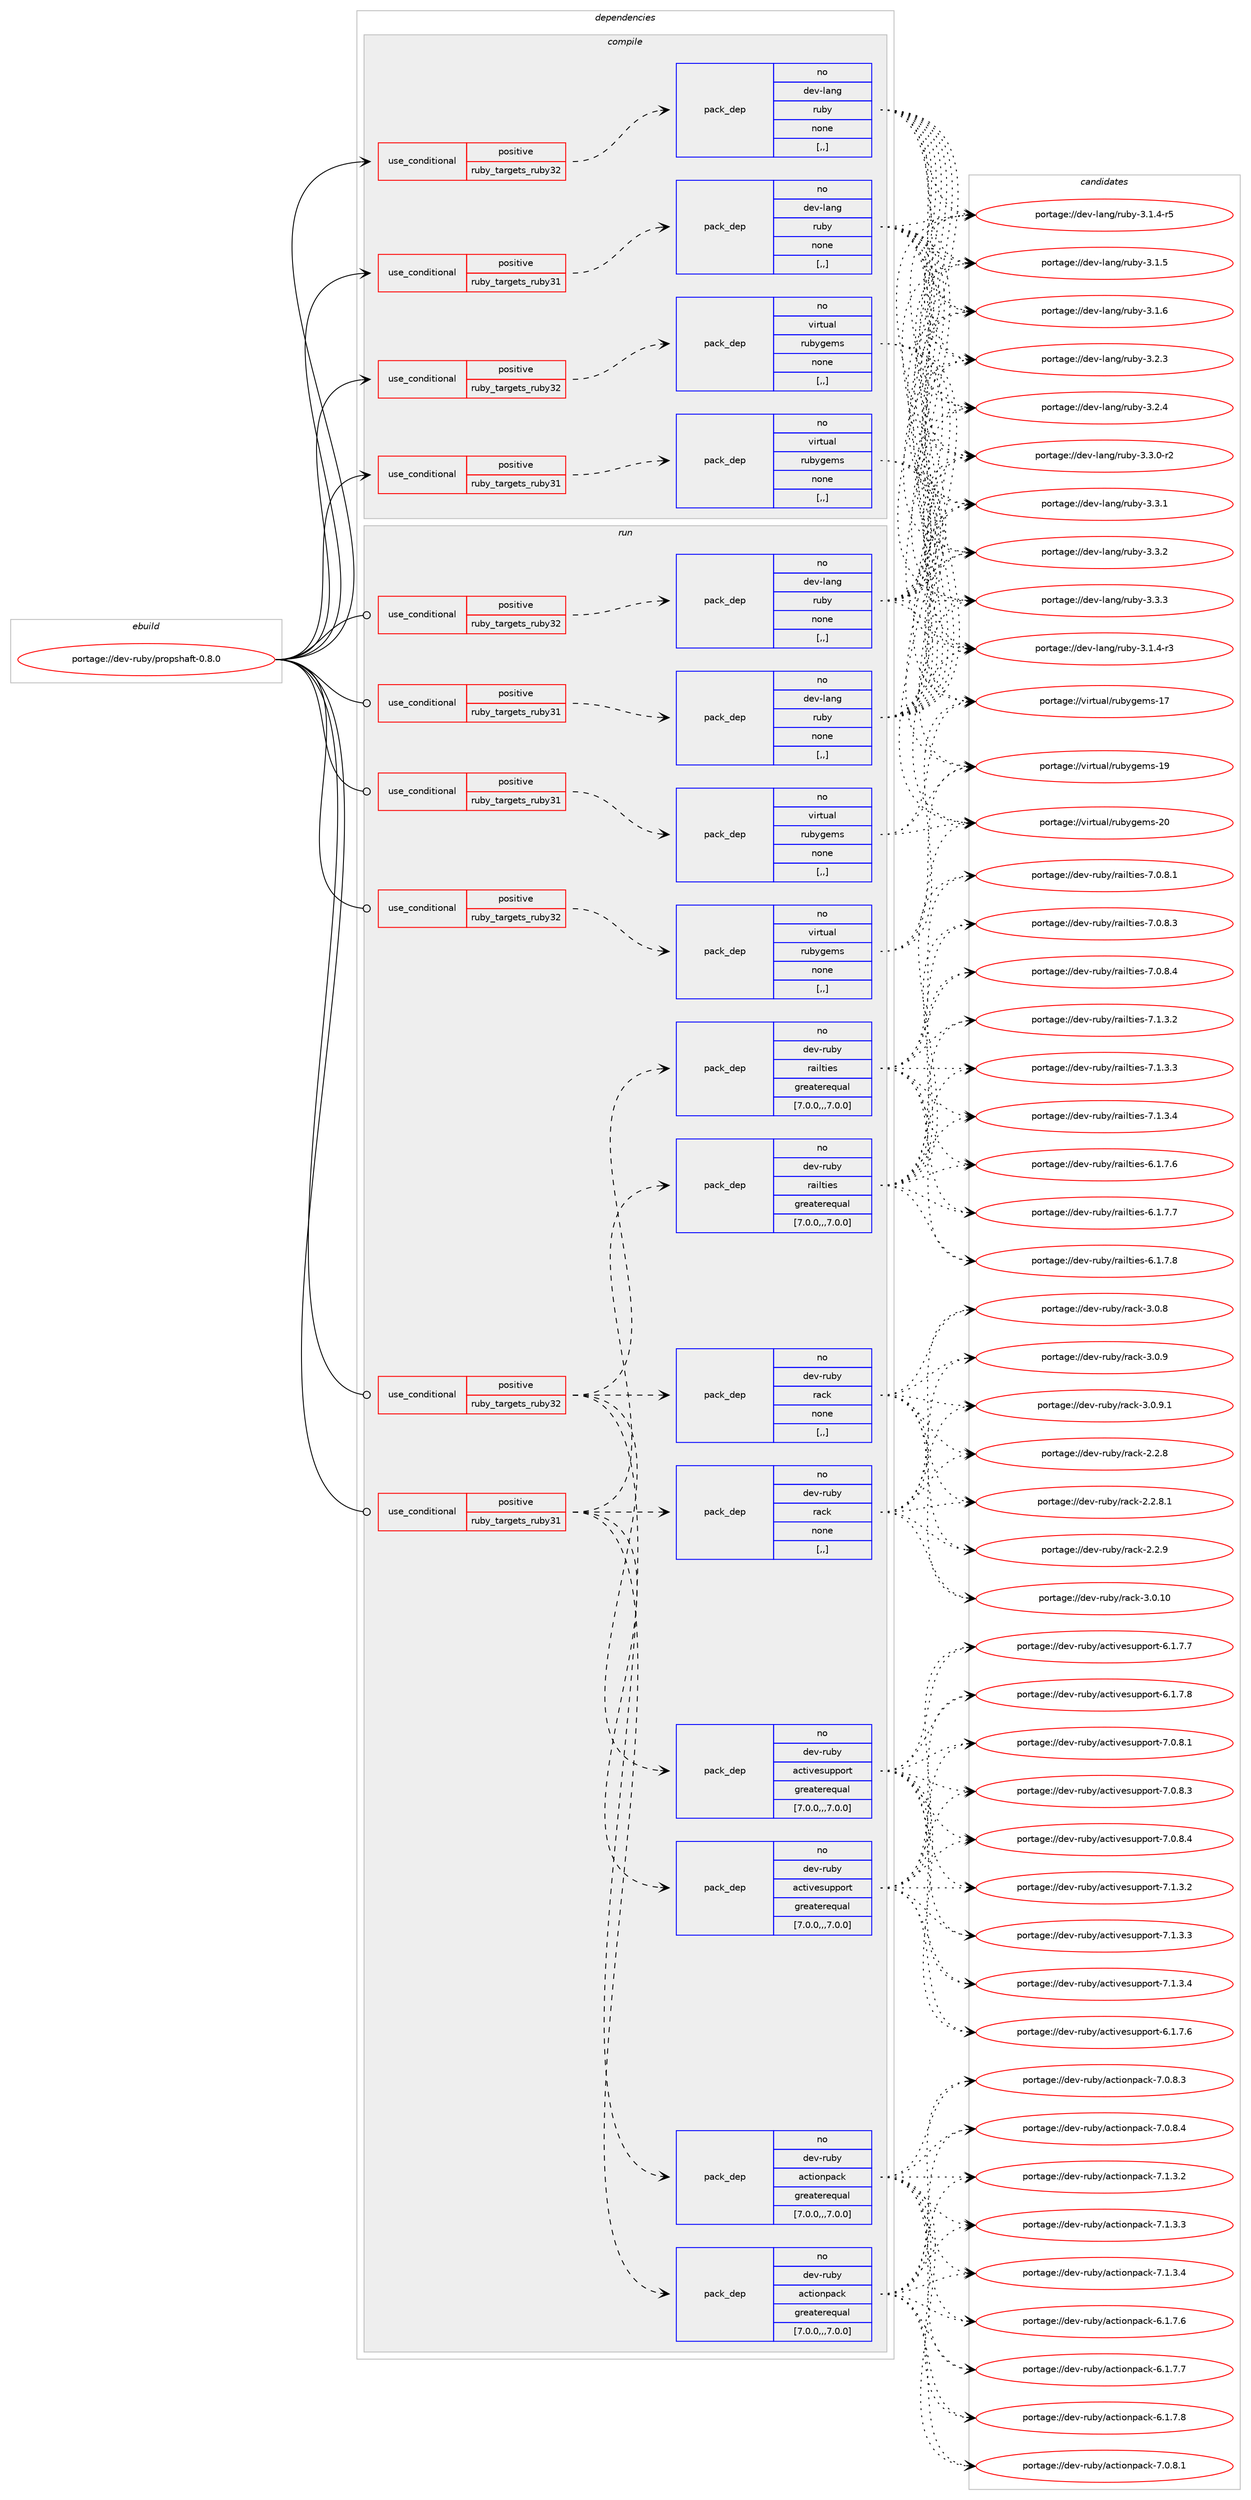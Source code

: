 digraph prolog {

# *************
# Graph options
# *************

newrank=true;
concentrate=true;
compound=true;
graph [rankdir=LR,fontname=Helvetica,fontsize=10,ranksep=1.5];#, ranksep=2.5, nodesep=0.2];
edge  [arrowhead=vee];
node  [fontname=Helvetica,fontsize=10];

# **********
# The ebuild
# **********

subgraph cluster_leftcol {
color=gray;
rank=same;
label=<<i>ebuild</i>>;
id [label="portage://dev-ruby/propshaft-0.8.0", color=red, width=4, href="../dev-ruby/propshaft-0.8.0.svg"];
}

# ****************
# The dependencies
# ****************

subgraph cluster_midcol {
color=gray;
label=<<i>dependencies</i>>;
subgraph cluster_compile {
fillcolor="#eeeeee";
style=filled;
label=<<i>compile</i>>;
subgraph cond51322 {
dependency190293 [label=<<TABLE BORDER="0" CELLBORDER="1" CELLSPACING="0" CELLPADDING="4"><TR><TD ROWSPAN="3" CELLPADDING="10">use_conditional</TD></TR><TR><TD>positive</TD></TR><TR><TD>ruby_targets_ruby31</TD></TR></TABLE>>, shape=none, color=red];
subgraph pack137654 {
dependency190294 [label=<<TABLE BORDER="0" CELLBORDER="1" CELLSPACING="0" CELLPADDING="4" WIDTH="220"><TR><TD ROWSPAN="6" CELLPADDING="30">pack_dep</TD></TR><TR><TD WIDTH="110">no</TD></TR><TR><TD>dev-lang</TD></TR><TR><TD>ruby</TD></TR><TR><TD>none</TD></TR><TR><TD>[,,]</TD></TR></TABLE>>, shape=none, color=blue];
}
dependency190293:e -> dependency190294:w [weight=20,style="dashed",arrowhead="vee"];
}
id:e -> dependency190293:w [weight=20,style="solid",arrowhead="vee"];
subgraph cond51323 {
dependency190295 [label=<<TABLE BORDER="0" CELLBORDER="1" CELLSPACING="0" CELLPADDING="4"><TR><TD ROWSPAN="3" CELLPADDING="10">use_conditional</TD></TR><TR><TD>positive</TD></TR><TR><TD>ruby_targets_ruby31</TD></TR></TABLE>>, shape=none, color=red];
subgraph pack137655 {
dependency190296 [label=<<TABLE BORDER="0" CELLBORDER="1" CELLSPACING="0" CELLPADDING="4" WIDTH="220"><TR><TD ROWSPAN="6" CELLPADDING="30">pack_dep</TD></TR><TR><TD WIDTH="110">no</TD></TR><TR><TD>virtual</TD></TR><TR><TD>rubygems</TD></TR><TR><TD>none</TD></TR><TR><TD>[,,]</TD></TR></TABLE>>, shape=none, color=blue];
}
dependency190295:e -> dependency190296:w [weight=20,style="dashed",arrowhead="vee"];
}
id:e -> dependency190295:w [weight=20,style="solid",arrowhead="vee"];
subgraph cond51324 {
dependency190297 [label=<<TABLE BORDER="0" CELLBORDER="1" CELLSPACING="0" CELLPADDING="4"><TR><TD ROWSPAN="3" CELLPADDING="10">use_conditional</TD></TR><TR><TD>positive</TD></TR><TR><TD>ruby_targets_ruby32</TD></TR></TABLE>>, shape=none, color=red];
subgraph pack137656 {
dependency190298 [label=<<TABLE BORDER="0" CELLBORDER="1" CELLSPACING="0" CELLPADDING="4" WIDTH="220"><TR><TD ROWSPAN="6" CELLPADDING="30">pack_dep</TD></TR><TR><TD WIDTH="110">no</TD></TR><TR><TD>dev-lang</TD></TR><TR><TD>ruby</TD></TR><TR><TD>none</TD></TR><TR><TD>[,,]</TD></TR></TABLE>>, shape=none, color=blue];
}
dependency190297:e -> dependency190298:w [weight=20,style="dashed",arrowhead="vee"];
}
id:e -> dependency190297:w [weight=20,style="solid",arrowhead="vee"];
subgraph cond51325 {
dependency190299 [label=<<TABLE BORDER="0" CELLBORDER="1" CELLSPACING="0" CELLPADDING="4"><TR><TD ROWSPAN="3" CELLPADDING="10">use_conditional</TD></TR><TR><TD>positive</TD></TR><TR><TD>ruby_targets_ruby32</TD></TR></TABLE>>, shape=none, color=red];
subgraph pack137657 {
dependency190300 [label=<<TABLE BORDER="0" CELLBORDER="1" CELLSPACING="0" CELLPADDING="4" WIDTH="220"><TR><TD ROWSPAN="6" CELLPADDING="30">pack_dep</TD></TR><TR><TD WIDTH="110">no</TD></TR><TR><TD>virtual</TD></TR><TR><TD>rubygems</TD></TR><TR><TD>none</TD></TR><TR><TD>[,,]</TD></TR></TABLE>>, shape=none, color=blue];
}
dependency190299:e -> dependency190300:w [weight=20,style="dashed",arrowhead="vee"];
}
id:e -> dependency190299:w [weight=20,style="solid",arrowhead="vee"];
}
subgraph cluster_compileandrun {
fillcolor="#eeeeee";
style=filled;
label=<<i>compile and run</i>>;
}
subgraph cluster_run {
fillcolor="#eeeeee";
style=filled;
label=<<i>run</i>>;
subgraph cond51326 {
dependency190301 [label=<<TABLE BORDER="0" CELLBORDER="1" CELLSPACING="0" CELLPADDING="4"><TR><TD ROWSPAN="3" CELLPADDING="10">use_conditional</TD></TR><TR><TD>positive</TD></TR><TR><TD>ruby_targets_ruby31</TD></TR></TABLE>>, shape=none, color=red];
subgraph pack137658 {
dependency190302 [label=<<TABLE BORDER="0" CELLBORDER="1" CELLSPACING="0" CELLPADDING="4" WIDTH="220"><TR><TD ROWSPAN="6" CELLPADDING="30">pack_dep</TD></TR><TR><TD WIDTH="110">no</TD></TR><TR><TD>dev-lang</TD></TR><TR><TD>ruby</TD></TR><TR><TD>none</TD></TR><TR><TD>[,,]</TD></TR></TABLE>>, shape=none, color=blue];
}
dependency190301:e -> dependency190302:w [weight=20,style="dashed",arrowhead="vee"];
}
id:e -> dependency190301:w [weight=20,style="solid",arrowhead="odot"];
subgraph cond51327 {
dependency190303 [label=<<TABLE BORDER="0" CELLBORDER="1" CELLSPACING="0" CELLPADDING="4"><TR><TD ROWSPAN="3" CELLPADDING="10">use_conditional</TD></TR><TR><TD>positive</TD></TR><TR><TD>ruby_targets_ruby31</TD></TR></TABLE>>, shape=none, color=red];
subgraph pack137659 {
dependency190304 [label=<<TABLE BORDER="0" CELLBORDER="1" CELLSPACING="0" CELLPADDING="4" WIDTH="220"><TR><TD ROWSPAN="6" CELLPADDING="30">pack_dep</TD></TR><TR><TD WIDTH="110">no</TD></TR><TR><TD>dev-ruby</TD></TR><TR><TD>actionpack</TD></TR><TR><TD>greaterequal</TD></TR><TR><TD>[7.0.0,,,7.0.0]</TD></TR></TABLE>>, shape=none, color=blue];
}
dependency190303:e -> dependency190304:w [weight=20,style="dashed",arrowhead="vee"];
subgraph pack137660 {
dependency190305 [label=<<TABLE BORDER="0" CELLBORDER="1" CELLSPACING="0" CELLPADDING="4" WIDTH="220"><TR><TD ROWSPAN="6" CELLPADDING="30">pack_dep</TD></TR><TR><TD WIDTH="110">no</TD></TR><TR><TD>dev-ruby</TD></TR><TR><TD>activesupport</TD></TR><TR><TD>greaterequal</TD></TR><TR><TD>[7.0.0,,,7.0.0]</TD></TR></TABLE>>, shape=none, color=blue];
}
dependency190303:e -> dependency190305:w [weight=20,style="dashed",arrowhead="vee"];
subgraph pack137661 {
dependency190306 [label=<<TABLE BORDER="0" CELLBORDER="1" CELLSPACING="0" CELLPADDING="4" WIDTH="220"><TR><TD ROWSPAN="6" CELLPADDING="30">pack_dep</TD></TR><TR><TD WIDTH="110">no</TD></TR><TR><TD>dev-ruby</TD></TR><TR><TD>rack</TD></TR><TR><TD>none</TD></TR><TR><TD>[,,]</TD></TR></TABLE>>, shape=none, color=blue];
}
dependency190303:e -> dependency190306:w [weight=20,style="dashed",arrowhead="vee"];
subgraph pack137662 {
dependency190307 [label=<<TABLE BORDER="0" CELLBORDER="1" CELLSPACING="0" CELLPADDING="4" WIDTH="220"><TR><TD ROWSPAN="6" CELLPADDING="30">pack_dep</TD></TR><TR><TD WIDTH="110">no</TD></TR><TR><TD>dev-ruby</TD></TR><TR><TD>railties</TD></TR><TR><TD>greaterequal</TD></TR><TR><TD>[7.0.0,,,7.0.0]</TD></TR></TABLE>>, shape=none, color=blue];
}
dependency190303:e -> dependency190307:w [weight=20,style="dashed",arrowhead="vee"];
}
id:e -> dependency190303:w [weight=20,style="solid",arrowhead="odot"];
subgraph cond51328 {
dependency190308 [label=<<TABLE BORDER="0" CELLBORDER="1" CELLSPACING="0" CELLPADDING="4"><TR><TD ROWSPAN="3" CELLPADDING="10">use_conditional</TD></TR><TR><TD>positive</TD></TR><TR><TD>ruby_targets_ruby31</TD></TR></TABLE>>, shape=none, color=red];
subgraph pack137663 {
dependency190309 [label=<<TABLE BORDER="0" CELLBORDER="1" CELLSPACING="0" CELLPADDING="4" WIDTH="220"><TR><TD ROWSPAN="6" CELLPADDING="30">pack_dep</TD></TR><TR><TD WIDTH="110">no</TD></TR><TR><TD>virtual</TD></TR><TR><TD>rubygems</TD></TR><TR><TD>none</TD></TR><TR><TD>[,,]</TD></TR></TABLE>>, shape=none, color=blue];
}
dependency190308:e -> dependency190309:w [weight=20,style="dashed",arrowhead="vee"];
}
id:e -> dependency190308:w [weight=20,style="solid",arrowhead="odot"];
subgraph cond51329 {
dependency190310 [label=<<TABLE BORDER="0" CELLBORDER="1" CELLSPACING="0" CELLPADDING="4"><TR><TD ROWSPAN="3" CELLPADDING="10">use_conditional</TD></TR><TR><TD>positive</TD></TR><TR><TD>ruby_targets_ruby32</TD></TR></TABLE>>, shape=none, color=red];
subgraph pack137664 {
dependency190311 [label=<<TABLE BORDER="0" CELLBORDER="1" CELLSPACING="0" CELLPADDING="4" WIDTH="220"><TR><TD ROWSPAN="6" CELLPADDING="30">pack_dep</TD></TR><TR><TD WIDTH="110">no</TD></TR><TR><TD>dev-lang</TD></TR><TR><TD>ruby</TD></TR><TR><TD>none</TD></TR><TR><TD>[,,]</TD></TR></TABLE>>, shape=none, color=blue];
}
dependency190310:e -> dependency190311:w [weight=20,style="dashed",arrowhead="vee"];
}
id:e -> dependency190310:w [weight=20,style="solid",arrowhead="odot"];
subgraph cond51330 {
dependency190312 [label=<<TABLE BORDER="0" CELLBORDER="1" CELLSPACING="0" CELLPADDING="4"><TR><TD ROWSPAN="3" CELLPADDING="10">use_conditional</TD></TR><TR><TD>positive</TD></TR><TR><TD>ruby_targets_ruby32</TD></TR></TABLE>>, shape=none, color=red];
subgraph pack137665 {
dependency190313 [label=<<TABLE BORDER="0" CELLBORDER="1" CELLSPACING="0" CELLPADDING="4" WIDTH="220"><TR><TD ROWSPAN="6" CELLPADDING="30">pack_dep</TD></TR><TR><TD WIDTH="110">no</TD></TR><TR><TD>dev-ruby</TD></TR><TR><TD>actionpack</TD></TR><TR><TD>greaterequal</TD></TR><TR><TD>[7.0.0,,,7.0.0]</TD></TR></TABLE>>, shape=none, color=blue];
}
dependency190312:e -> dependency190313:w [weight=20,style="dashed",arrowhead="vee"];
subgraph pack137666 {
dependency190314 [label=<<TABLE BORDER="0" CELLBORDER="1" CELLSPACING="0" CELLPADDING="4" WIDTH="220"><TR><TD ROWSPAN="6" CELLPADDING="30">pack_dep</TD></TR><TR><TD WIDTH="110">no</TD></TR><TR><TD>dev-ruby</TD></TR><TR><TD>activesupport</TD></TR><TR><TD>greaterequal</TD></TR><TR><TD>[7.0.0,,,7.0.0]</TD></TR></TABLE>>, shape=none, color=blue];
}
dependency190312:e -> dependency190314:w [weight=20,style="dashed",arrowhead="vee"];
subgraph pack137667 {
dependency190315 [label=<<TABLE BORDER="0" CELLBORDER="1" CELLSPACING="0" CELLPADDING="4" WIDTH="220"><TR><TD ROWSPAN="6" CELLPADDING="30">pack_dep</TD></TR><TR><TD WIDTH="110">no</TD></TR><TR><TD>dev-ruby</TD></TR><TR><TD>rack</TD></TR><TR><TD>none</TD></TR><TR><TD>[,,]</TD></TR></TABLE>>, shape=none, color=blue];
}
dependency190312:e -> dependency190315:w [weight=20,style="dashed",arrowhead="vee"];
subgraph pack137668 {
dependency190316 [label=<<TABLE BORDER="0" CELLBORDER="1" CELLSPACING="0" CELLPADDING="4" WIDTH="220"><TR><TD ROWSPAN="6" CELLPADDING="30">pack_dep</TD></TR><TR><TD WIDTH="110">no</TD></TR><TR><TD>dev-ruby</TD></TR><TR><TD>railties</TD></TR><TR><TD>greaterequal</TD></TR><TR><TD>[7.0.0,,,7.0.0]</TD></TR></TABLE>>, shape=none, color=blue];
}
dependency190312:e -> dependency190316:w [weight=20,style="dashed",arrowhead="vee"];
}
id:e -> dependency190312:w [weight=20,style="solid",arrowhead="odot"];
subgraph cond51331 {
dependency190317 [label=<<TABLE BORDER="0" CELLBORDER="1" CELLSPACING="0" CELLPADDING="4"><TR><TD ROWSPAN="3" CELLPADDING="10">use_conditional</TD></TR><TR><TD>positive</TD></TR><TR><TD>ruby_targets_ruby32</TD></TR></TABLE>>, shape=none, color=red];
subgraph pack137669 {
dependency190318 [label=<<TABLE BORDER="0" CELLBORDER="1" CELLSPACING="0" CELLPADDING="4" WIDTH="220"><TR><TD ROWSPAN="6" CELLPADDING="30">pack_dep</TD></TR><TR><TD WIDTH="110">no</TD></TR><TR><TD>virtual</TD></TR><TR><TD>rubygems</TD></TR><TR><TD>none</TD></TR><TR><TD>[,,]</TD></TR></TABLE>>, shape=none, color=blue];
}
dependency190317:e -> dependency190318:w [weight=20,style="dashed",arrowhead="vee"];
}
id:e -> dependency190317:w [weight=20,style="solid",arrowhead="odot"];
}
}

# **************
# The candidates
# **************

subgraph cluster_choices {
rank=same;
color=gray;
label=<<i>candidates</i>>;

subgraph choice137654 {
color=black;
nodesep=1;
choice100101118451089711010347114117981214551464946524511451 [label="portage://dev-lang/ruby-3.1.4-r3", color=red, width=4,href="../dev-lang/ruby-3.1.4-r3.svg"];
choice100101118451089711010347114117981214551464946524511453 [label="portage://dev-lang/ruby-3.1.4-r5", color=red, width=4,href="../dev-lang/ruby-3.1.4-r5.svg"];
choice10010111845108971101034711411798121455146494653 [label="portage://dev-lang/ruby-3.1.5", color=red, width=4,href="../dev-lang/ruby-3.1.5.svg"];
choice10010111845108971101034711411798121455146494654 [label="portage://dev-lang/ruby-3.1.6", color=red, width=4,href="../dev-lang/ruby-3.1.6.svg"];
choice10010111845108971101034711411798121455146504651 [label="portage://dev-lang/ruby-3.2.3", color=red, width=4,href="../dev-lang/ruby-3.2.3.svg"];
choice10010111845108971101034711411798121455146504652 [label="portage://dev-lang/ruby-3.2.4", color=red, width=4,href="../dev-lang/ruby-3.2.4.svg"];
choice100101118451089711010347114117981214551465146484511450 [label="portage://dev-lang/ruby-3.3.0-r2", color=red, width=4,href="../dev-lang/ruby-3.3.0-r2.svg"];
choice10010111845108971101034711411798121455146514649 [label="portage://dev-lang/ruby-3.3.1", color=red, width=4,href="../dev-lang/ruby-3.3.1.svg"];
choice10010111845108971101034711411798121455146514650 [label="portage://dev-lang/ruby-3.3.2", color=red, width=4,href="../dev-lang/ruby-3.3.2.svg"];
choice10010111845108971101034711411798121455146514651 [label="portage://dev-lang/ruby-3.3.3", color=red, width=4,href="../dev-lang/ruby-3.3.3.svg"];
dependency190294:e -> choice100101118451089711010347114117981214551464946524511451:w [style=dotted,weight="100"];
dependency190294:e -> choice100101118451089711010347114117981214551464946524511453:w [style=dotted,weight="100"];
dependency190294:e -> choice10010111845108971101034711411798121455146494653:w [style=dotted,weight="100"];
dependency190294:e -> choice10010111845108971101034711411798121455146494654:w [style=dotted,weight="100"];
dependency190294:e -> choice10010111845108971101034711411798121455146504651:w [style=dotted,weight="100"];
dependency190294:e -> choice10010111845108971101034711411798121455146504652:w [style=dotted,weight="100"];
dependency190294:e -> choice100101118451089711010347114117981214551465146484511450:w [style=dotted,weight="100"];
dependency190294:e -> choice10010111845108971101034711411798121455146514649:w [style=dotted,weight="100"];
dependency190294:e -> choice10010111845108971101034711411798121455146514650:w [style=dotted,weight="100"];
dependency190294:e -> choice10010111845108971101034711411798121455146514651:w [style=dotted,weight="100"];
}
subgraph choice137655 {
color=black;
nodesep=1;
choice118105114116117971084711411798121103101109115454955 [label="portage://virtual/rubygems-17", color=red, width=4,href="../virtual/rubygems-17.svg"];
choice118105114116117971084711411798121103101109115454957 [label="portage://virtual/rubygems-19", color=red, width=4,href="../virtual/rubygems-19.svg"];
choice118105114116117971084711411798121103101109115455048 [label="portage://virtual/rubygems-20", color=red, width=4,href="../virtual/rubygems-20.svg"];
dependency190296:e -> choice118105114116117971084711411798121103101109115454955:w [style=dotted,weight="100"];
dependency190296:e -> choice118105114116117971084711411798121103101109115454957:w [style=dotted,weight="100"];
dependency190296:e -> choice118105114116117971084711411798121103101109115455048:w [style=dotted,weight="100"];
}
subgraph choice137656 {
color=black;
nodesep=1;
choice100101118451089711010347114117981214551464946524511451 [label="portage://dev-lang/ruby-3.1.4-r3", color=red, width=4,href="../dev-lang/ruby-3.1.4-r3.svg"];
choice100101118451089711010347114117981214551464946524511453 [label="portage://dev-lang/ruby-3.1.4-r5", color=red, width=4,href="../dev-lang/ruby-3.1.4-r5.svg"];
choice10010111845108971101034711411798121455146494653 [label="portage://dev-lang/ruby-3.1.5", color=red, width=4,href="../dev-lang/ruby-3.1.5.svg"];
choice10010111845108971101034711411798121455146494654 [label="portage://dev-lang/ruby-3.1.6", color=red, width=4,href="../dev-lang/ruby-3.1.6.svg"];
choice10010111845108971101034711411798121455146504651 [label="portage://dev-lang/ruby-3.2.3", color=red, width=4,href="../dev-lang/ruby-3.2.3.svg"];
choice10010111845108971101034711411798121455146504652 [label="portage://dev-lang/ruby-3.2.4", color=red, width=4,href="../dev-lang/ruby-3.2.4.svg"];
choice100101118451089711010347114117981214551465146484511450 [label="portage://dev-lang/ruby-3.3.0-r2", color=red, width=4,href="../dev-lang/ruby-3.3.0-r2.svg"];
choice10010111845108971101034711411798121455146514649 [label="portage://dev-lang/ruby-3.3.1", color=red, width=4,href="../dev-lang/ruby-3.3.1.svg"];
choice10010111845108971101034711411798121455146514650 [label="portage://dev-lang/ruby-3.3.2", color=red, width=4,href="../dev-lang/ruby-3.3.2.svg"];
choice10010111845108971101034711411798121455146514651 [label="portage://dev-lang/ruby-3.3.3", color=red, width=4,href="../dev-lang/ruby-3.3.3.svg"];
dependency190298:e -> choice100101118451089711010347114117981214551464946524511451:w [style=dotted,weight="100"];
dependency190298:e -> choice100101118451089711010347114117981214551464946524511453:w [style=dotted,weight="100"];
dependency190298:e -> choice10010111845108971101034711411798121455146494653:w [style=dotted,weight="100"];
dependency190298:e -> choice10010111845108971101034711411798121455146494654:w [style=dotted,weight="100"];
dependency190298:e -> choice10010111845108971101034711411798121455146504651:w [style=dotted,weight="100"];
dependency190298:e -> choice10010111845108971101034711411798121455146504652:w [style=dotted,weight="100"];
dependency190298:e -> choice100101118451089711010347114117981214551465146484511450:w [style=dotted,weight="100"];
dependency190298:e -> choice10010111845108971101034711411798121455146514649:w [style=dotted,weight="100"];
dependency190298:e -> choice10010111845108971101034711411798121455146514650:w [style=dotted,weight="100"];
dependency190298:e -> choice10010111845108971101034711411798121455146514651:w [style=dotted,weight="100"];
}
subgraph choice137657 {
color=black;
nodesep=1;
choice118105114116117971084711411798121103101109115454955 [label="portage://virtual/rubygems-17", color=red, width=4,href="../virtual/rubygems-17.svg"];
choice118105114116117971084711411798121103101109115454957 [label="portage://virtual/rubygems-19", color=red, width=4,href="../virtual/rubygems-19.svg"];
choice118105114116117971084711411798121103101109115455048 [label="portage://virtual/rubygems-20", color=red, width=4,href="../virtual/rubygems-20.svg"];
dependency190300:e -> choice118105114116117971084711411798121103101109115454955:w [style=dotted,weight="100"];
dependency190300:e -> choice118105114116117971084711411798121103101109115454957:w [style=dotted,weight="100"];
dependency190300:e -> choice118105114116117971084711411798121103101109115455048:w [style=dotted,weight="100"];
}
subgraph choice137658 {
color=black;
nodesep=1;
choice100101118451089711010347114117981214551464946524511451 [label="portage://dev-lang/ruby-3.1.4-r3", color=red, width=4,href="../dev-lang/ruby-3.1.4-r3.svg"];
choice100101118451089711010347114117981214551464946524511453 [label="portage://dev-lang/ruby-3.1.4-r5", color=red, width=4,href="../dev-lang/ruby-3.1.4-r5.svg"];
choice10010111845108971101034711411798121455146494653 [label="portage://dev-lang/ruby-3.1.5", color=red, width=4,href="../dev-lang/ruby-3.1.5.svg"];
choice10010111845108971101034711411798121455146494654 [label="portage://dev-lang/ruby-3.1.6", color=red, width=4,href="../dev-lang/ruby-3.1.6.svg"];
choice10010111845108971101034711411798121455146504651 [label="portage://dev-lang/ruby-3.2.3", color=red, width=4,href="../dev-lang/ruby-3.2.3.svg"];
choice10010111845108971101034711411798121455146504652 [label="portage://dev-lang/ruby-3.2.4", color=red, width=4,href="../dev-lang/ruby-3.2.4.svg"];
choice100101118451089711010347114117981214551465146484511450 [label="portage://dev-lang/ruby-3.3.0-r2", color=red, width=4,href="../dev-lang/ruby-3.3.0-r2.svg"];
choice10010111845108971101034711411798121455146514649 [label="portage://dev-lang/ruby-3.3.1", color=red, width=4,href="../dev-lang/ruby-3.3.1.svg"];
choice10010111845108971101034711411798121455146514650 [label="portage://dev-lang/ruby-3.3.2", color=red, width=4,href="../dev-lang/ruby-3.3.2.svg"];
choice10010111845108971101034711411798121455146514651 [label="portage://dev-lang/ruby-3.3.3", color=red, width=4,href="../dev-lang/ruby-3.3.3.svg"];
dependency190302:e -> choice100101118451089711010347114117981214551464946524511451:w [style=dotted,weight="100"];
dependency190302:e -> choice100101118451089711010347114117981214551464946524511453:w [style=dotted,weight="100"];
dependency190302:e -> choice10010111845108971101034711411798121455146494653:w [style=dotted,weight="100"];
dependency190302:e -> choice10010111845108971101034711411798121455146494654:w [style=dotted,weight="100"];
dependency190302:e -> choice10010111845108971101034711411798121455146504651:w [style=dotted,weight="100"];
dependency190302:e -> choice10010111845108971101034711411798121455146504652:w [style=dotted,weight="100"];
dependency190302:e -> choice100101118451089711010347114117981214551465146484511450:w [style=dotted,weight="100"];
dependency190302:e -> choice10010111845108971101034711411798121455146514649:w [style=dotted,weight="100"];
dependency190302:e -> choice10010111845108971101034711411798121455146514650:w [style=dotted,weight="100"];
dependency190302:e -> choice10010111845108971101034711411798121455146514651:w [style=dotted,weight="100"];
}
subgraph choice137659 {
color=black;
nodesep=1;
choice100101118451141179812147979911610511111011297991074554464946554654 [label="portage://dev-ruby/actionpack-6.1.7.6", color=red, width=4,href="../dev-ruby/actionpack-6.1.7.6.svg"];
choice100101118451141179812147979911610511111011297991074554464946554655 [label="portage://dev-ruby/actionpack-6.1.7.7", color=red, width=4,href="../dev-ruby/actionpack-6.1.7.7.svg"];
choice100101118451141179812147979911610511111011297991074554464946554656 [label="portage://dev-ruby/actionpack-6.1.7.8", color=red, width=4,href="../dev-ruby/actionpack-6.1.7.8.svg"];
choice100101118451141179812147979911610511111011297991074555464846564649 [label="portage://dev-ruby/actionpack-7.0.8.1", color=red, width=4,href="../dev-ruby/actionpack-7.0.8.1.svg"];
choice100101118451141179812147979911610511111011297991074555464846564651 [label="portage://dev-ruby/actionpack-7.0.8.3", color=red, width=4,href="../dev-ruby/actionpack-7.0.8.3.svg"];
choice100101118451141179812147979911610511111011297991074555464846564652 [label="portage://dev-ruby/actionpack-7.0.8.4", color=red, width=4,href="../dev-ruby/actionpack-7.0.8.4.svg"];
choice100101118451141179812147979911610511111011297991074555464946514650 [label="portage://dev-ruby/actionpack-7.1.3.2", color=red, width=4,href="../dev-ruby/actionpack-7.1.3.2.svg"];
choice100101118451141179812147979911610511111011297991074555464946514651 [label="portage://dev-ruby/actionpack-7.1.3.3", color=red, width=4,href="../dev-ruby/actionpack-7.1.3.3.svg"];
choice100101118451141179812147979911610511111011297991074555464946514652 [label="portage://dev-ruby/actionpack-7.1.3.4", color=red, width=4,href="../dev-ruby/actionpack-7.1.3.4.svg"];
dependency190304:e -> choice100101118451141179812147979911610511111011297991074554464946554654:w [style=dotted,weight="100"];
dependency190304:e -> choice100101118451141179812147979911610511111011297991074554464946554655:w [style=dotted,weight="100"];
dependency190304:e -> choice100101118451141179812147979911610511111011297991074554464946554656:w [style=dotted,weight="100"];
dependency190304:e -> choice100101118451141179812147979911610511111011297991074555464846564649:w [style=dotted,weight="100"];
dependency190304:e -> choice100101118451141179812147979911610511111011297991074555464846564651:w [style=dotted,weight="100"];
dependency190304:e -> choice100101118451141179812147979911610511111011297991074555464846564652:w [style=dotted,weight="100"];
dependency190304:e -> choice100101118451141179812147979911610511111011297991074555464946514650:w [style=dotted,weight="100"];
dependency190304:e -> choice100101118451141179812147979911610511111011297991074555464946514651:w [style=dotted,weight="100"];
dependency190304:e -> choice100101118451141179812147979911610511111011297991074555464946514652:w [style=dotted,weight="100"];
}
subgraph choice137660 {
color=black;
nodesep=1;
choice10010111845114117981214797991161051181011151171121121111141164554464946554654 [label="portage://dev-ruby/activesupport-6.1.7.6", color=red, width=4,href="../dev-ruby/activesupport-6.1.7.6.svg"];
choice10010111845114117981214797991161051181011151171121121111141164554464946554655 [label="portage://dev-ruby/activesupport-6.1.7.7", color=red, width=4,href="../dev-ruby/activesupport-6.1.7.7.svg"];
choice10010111845114117981214797991161051181011151171121121111141164554464946554656 [label="portage://dev-ruby/activesupport-6.1.7.8", color=red, width=4,href="../dev-ruby/activesupport-6.1.7.8.svg"];
choice10010111845114117981214797991161051181011151171121121111141164555464846564649 [label="portage://dev-ruby/activesupport-7.0.8.1", color=red, width=4,href="../dev-ruby/activesupport-7.0.8.1.svg"];
choice10010111845114117981214797991161051181011151171121121111141164555464846564651 [label="portage://dev-ruby/activesupport-7.0.8.3", color=red, width=4,href="../dev-ruby/activesupport-7.0.8.3.svg"];
choice10010111845114117981214797991161051181011151171121121111141164555464846564652 [label="portage://dev-ruby/activesupport-7.0.8.4", color=red, width=4,href="../dev-ruby/activesupport-7.0.8.4.svg"];
choice10010111845114117981214797991161051181011151171121121111141164555464946514650 [label="portage://dev-ruby/activesupport-7.1.3.2", color=red, width=4,href="../dev-ruby/activesupport-7.1.3.2.svg"];
choice10010111845114117981214797991161051181011151171121121111141164555464946514651 [label="portage://dev-ruby/activesupport-7.1.3.3", color=red, width=4,href="../dev-ruby/activesupport-7.1.3.3.svg"];
choice10010111845114117981214797991161051181011151171121121111141164555464946514652 [label="portage://dev-ruby/activesupport-7.1.3.4", color=red, width=4,href="../dev-ruby/activesupport-7.1.3.4.svg"];
dependency190305:e -> choice10010111845114117981214797991161051181011151171121121111141164554464946554654:w [style=dotted,weight="100"];
dependency190305:e -> choice10010111845114117981214797991161051181011151171121121111141164554464946554655:w [style=dotted,weight="100"];
dependency190305:e -> choice10010111845114117981214797991161051181011151171121121111141164554464946554656:w [style=dotted,weight="100"];
dependency190305:e -> choice10010111845114117981214797991161051181011151171121121111141164555464846564649:w [style=dotted,weight="100"];
dependency190305:e -> choice10010111845114117981214797991161051181011151171121121111141164555464846564651:w [style=dotted,weight="100"];
dependency190305:e -> choice10010111845114117981214797991161051181011151171121121111141164555464846564652:w [style=dotted,weight="100"];
dependency190305:e -> choice10010111845114117981214797991161051181011151171121121111141164555464946514650:w [style=dotted,weight="100"];
dependency190305:e -> choice10010111845114117981214797991161051181011151171121121111141164555464946514651:w [style=dotted,weight="100"];
dependency190305:e -> choice10010111845114117981214797991161051181011151171121121111141164555464946514652:w [style=dotted,weight="100"];
}
subgraph choice137661 {
color=black;
nodesep=1;
choice1001011184511411798121471149799107455046504656 [label="portage://dev-ruby/rack-2.2.8", color=red, width=4,href="../dev-ruby/rack-2.2.8.svg"];
choice10010111845114117981214711497991074550465046564649 [label="portage://dev-ruby/rack-2.2.8.1", color=red, width=4,href="../dev-ruby/rack-2.2.8.1.svg"];
choice1001011184511411798121471149799107455046504657 [label="portage://dev-ruby/rack-2.2.9", color=red, width=4,href="../dev-ruby/rack-2.2.9.svg"];
choice100101118451141179812147114979910745514648464948 [label="portage://dev-ruby/rack-3.0.10", color=red, width=4,href="../dev-ruby/rack-3.0.10.svg"];
choice1001011184511411798121471149799107455146484656 [label="portage://dev-ruby/rack-3.0.8", color=red, width=4,href="../dev-ruby/rack-3.0.8.svg"];
choice1001011184511411798121471149799107455146484657 [label="portage://dev-ruby/rack-3.0.9", color=red, width=4,href="../dev-ruby/rack-3.0.9.svg"];
choice10010111845114117981214711497991074551464846574649 [label="portage://dev-ruby/rack-3.0.9.1", color=red, width=4,href="../dev-ruby/rack-3.0.9.1.svg"];
dependency190306:e -> choice1001011184511411798121471149799107455046504656:w [style=dotted,weight="100"];
dependency190306:e -> choice10010111845114117981214711497991074550465046564649:w [style=dotted,weight="100"];
dependency190306:e -> choice1001011184511411798121471149799107455046504657:w [style=dotted,weight="100"];
dependency190306:e -> choice100101118451141179812147114979910745514648464948:w [style=dotted,weight="100"];
dependency190306:e -> choice1001011184511411798121471149799107455146484656:w [style=dotted,weight="100"];
dependency190306:e -> choice1001011184511411798121471149799107455146484657:w [style=dotted,weight="100"];
dependency190306:e -> choice10010111845114117981214711497991074551464846574649:w [style=dotted,weight="100"];
}
subgraph choice137662 {
color=black;
nodesep=1;
choice100101118451141179812147114971051081161051011154554464946554654 [label="portage://dev-ruby/railties-6.1.7.6", color=red, width=4,href="../dev-ruby/railties-6.1.7.6.svg"];
choice100101118451141179812147114971051081161051011154554464946554655 [label="portage://dev-ruby/railties-6.1.7.7", color=red, width=4,href="../dev-ruby/railties-6.1.7.7.svg"];
choice100101118451141179812147114971051081161051011154554464946554656 [label="portage://dev-ruby/railties-6.1.7.8", color=red, width=4,href="../dev-ruby/railties-6.1.7.8.svg"];
choice100101118451141179812147114971051081161051011154555464846564649 [label="portage://dev-ruby/railties-7.0.8.1", color=red, width=4,href="../dev-ruby/railties-7.0.8.1.svg"];
choice100101118451141179812147114971051081161051011154555464846564651 [label="portage://dev-ruby/railties-7.0.8.3", color=red, width=4,href="../dev-ruby/railties-7.0.8.3.svg"];
choice100101118451141179812147114971051081161051011154555464846564652 [label="portage://dev-ruby/railties-7.0.8.4", color=red, width=4,href="../dev-ruby/railties-7.0.8.4.svg"];
choice100101118451141179812147114971051081161051011154555464946514650 [label="portage://dev-ruby/railties-7.1.3.2", color=red, width=4,href="../dev-ruby/railties-7.1.3.2.svg"];
choice100101118451141179812147114971051081161051011154555464946514651 [label="portage://dev-ruby/railties-7.1.3.3", color=red, width=4,href="../dev-ruby/railties-7.1.3.3.svg"];
choice100101118451141179812147114971051081161051011154555464946514652 [label="portage://dev-ruby/railties-7.1.3.4", color=red, width=4,href="../dev-ruby/railties-7.1.3.4.svg"];
dependency190307:e -> choice100101118451141179812147114971051081161051011154554464946554654:w [style=dotted,weight="100"];
dependency190307:e -> choice100101118451141179812147114971051081161051011154554464946554655:w [style=dotted,weight="100"];
dependency190307:e -> choice100101118451141179812147114971051081161051011154554464946554656:w [style=dotted,weight="100"];
dependency190307:e -> choice100101118451141179812147114971051081161051011154555464846564649:w [style=dotted,weight="100"];
dependency190307:e -> choice100101118451141179812147114971051081161051011154555464846564651:w [style=dotted,weight="100"];
dependency190307:e -> choice100101118451141179812147114971051081161051011154555464846564652:w [style=dotted,weight="100"];
dependency190307:e -> choice100101118451141179812147114971051081161051011154555464946514650:w [style=dotted,weight="100"];
dependency190307:e -> choice100101118451141179812147114971051081161051011154555464946514651:w [style=dotted,weight="100"];
dependency190307:e -> choice100101118451141179812147114971051081161051011154555464946514652:w [style=dotted,weight="100"];
}
subgraph choice137663 {
color=black;
nodesep=1;
choice118105114116117971084711411798121103101109115454955 [label="portage://virtual/rubygems-17", color=red, width=4,href="../virtual/rubygems-17.svg"];
choice118105114116117971084711411798121103101109115454957 [label="portage://virtual/rubygems-19", color=red, width=4,href="../virtual/rubygems-19.svg"];
choice118105114116117971084711411798121103101109115455048 [label="portage://virtual/rubygems-20", color=red, width=4,href="../virtual/rubygems-20.svg"];
dependency190309:e -> choice118105114116117971084711411798121103101109115454955:w [style=dotted,weight="100"];
dependency190309:e -> choice118105114116117971084711411798121103101109115454957:w [style=dotted,weight="100"];
dependency190309:e -> choice118105114116117971084711411798121103101109115455048:w [style=dotted,weight="100"];
}
subgraph choice137664 {
color=black;
nodesep=1;
choice100101118451089711010347114117981214551464946524511451 [label="portage://dev-lang/ruby-3.1.4-r3", color=red, width=4,href="../dev-lang/ruby-3.1.4-r3.svg"];
choice100101118451089711010347114117981214551464946524511453 [label="portage://dev-lang/ruby-3.1.4-r5", color=red, width=4,href="../dev-lang/ruby-3.1.4-r5.svg"];
choice10010111845108971101034711411798121455146494653 [label="portage://dev-lang/ruby-3.1.5", color=red, width=4,href="../dev-lang/ruby-3.1.5.svg"];
choice10010111845108971101034711411798121455146494654 [label="portage://dev-lang/ruby-3.1.6", color=red, width=4,href="../dev-lang/ruby-3.1.6.svg"];
choice10010111845108971101034711411798121455146504651 [label="portage://dev-lang/ruby-3.2.3", color=red, width=4,href="../dev-lang/ruby-3.2.3.svg"];
choice10010111845108971101034711411798121455146504652 [label="portage://dev-lang/ruby-3.2.4", color=red, width=4,href="../dev-lang/ruby-3.2.4.svg"];
choice100101118451089711010347114117981214551465146484511450 [label="portage://dev-lang/ruby-3.3.0-r2", color=red, width=4,href="../dev-lang/ruby-3.3.0-r2.svg"];
choice10010111845108971101034711411798121455146514649 [label="portage://dev-lang/ruby-3.3.1", color=red, width=4,href="../dev-lang/ruby-3.3.1.svg"];
choice10010111845108971101034711411798121455146514650 [label="portage://dev-lang/ruby-3.3.2", color=red, width=4,href="../dev-lang/ruby-3.3.2.svg"];
choice10010111845108971101034711411798121455146514651 [label="portage://dev-lang/ruby-3.3.3", color=red, width=4,href="../dev-lang/ruby-3.3.3.svg"];
dependency190311:e -> choice100101118451089711010347114117981214551464946524511451:w [style=dotted,weight="100"];
dependency190311:e -> choice100101118451089711010347114117981214551464946524511453:w [style=dotted,weight="100"];
dependency190311:e -> choice10010111845108971101034711411798121455146494653:w [style=dotted,weight="100"];
dependency190311:e -> choice10010111845108971101034711411798121455146494654:w [style=dotted,weight="100"];
dependency190311:e -> choice10010111845108971101034711411798121455146504651:w [style=dotted,weight="100"];
dependency190311:e -> choice10010111845108971101034711411798121455146504652:w [style=dotted,weight="100"];
dependency190311:e -> choice100101118451089711010347114117981214551465146484511450:w [style=dotted,weight="100"];
dependency190311:e -> choice10010111845108971101034711411798121455146514649:w [style=dotted,weight="100"];
dependency190311:e -> choice10010111845108971101034711411798121455146514650:w [style=dotted,weight="100"];
dependency190311:e -> choice10010111845108971101034711411798121455146514651:w [style=dotted,weight="100"];
}
subgraph choice137665 {
color=black;
nodesep=1;
choice100101118451141179812147979911610511111011297991074554464946554654 [label="portage://dev-ruby/actionpack-6.1.7.6", color=red, width=4,href="../dev-ruby/actionpack-6.1.7.6.svg"];
choice100101118451141179812147979911610511111011297991074554464946554655 [label="portage://dev-ruby/actionpack-6.1.7.7", color=red, width=4,href="../dev-ruby/actionpack-6.1.7.7.svg"];
choice100101118451141179812147979911610511111011297991074554464946554656 [label="portage://dev-ruby/actionpack-6.1.7.8", color=red, width=4,href="../dev-ruby/actionpack-6.1.7.8.svg"];
choice100101118451141179812147979911610511111011297991074555464846564649 [label="portage://dev-ruby/actionpack-7.0.8.1", color=red, width=4,href="../dev-ruby/actionpack-7.0.8.1.svg"];
choice100101118451141179812147979911610511111011297991074555464846564651 [label="portage://dev-ruby/actionpack-7.0.8.3", color=red, width=4,href="../dev-ruby/actionpack-7.0.8.3.svg"];
choice100101118451141179812147979911610511111011297991074555464846564652 [label="portage://dev-ruby/actionpack-7.0.8.4", color=red, width=4,href="../dev-ruby/actionpack-7.0.8.4.svg"];
choice100101118451141179812147979911610511111011297991074555464946514650 [label="portage://dev-ruby/actionpack-7.1.3.2", color=red, width=4,href="../dev-ruby/actionpack-7.1.3.2.svg"];
choice100101118451141179812147979911610511111011297991074555464946514651 [label="portage://dev-ruby/actionpack-7.1.3.3", color=red, width=4,href="../dev-ruby/actionpack-7.1.3.3.svg"];
choice100101118451141179812147979911610511111011297991074555464946514652 [label="portage://dev-ruby/actionpack-7.1.3.4", color=red, width=4,href="../dev-ruby/actionpack-7.1.3.4.svg"];
dependency190313:e -> choice100101118451141179812147979911610511111011297991074554464946554654:w [style=dotted,weight="100"];
dependency190313:e -> choice100101118451141179812147979911610511111011297991074554464946554655:w [style=dotted,weight="100"];
dependency190313:e -> choice100101118451141179812147979911610511111011297991074554464946554656:w [style=dotted,weight="100"];
dependency190313:e -> choice100101118451141179812147979911610511111011297991074555464846564649:w [style=dotted,weight="100"];
dependency190313:e -> choice100101118451141179812147979911610511111011297991074555464846564651:w [style=dotted,weight="100"];
dependency190313:e -> choice100101118451141179812147979911610511111011297991074555464846564652:w [style=dotted,weight="100"];
dependency190313:e -> choice100101118451141179812147979911610511111011297991074555464946514650:w [style=dotted,weight="100"];
dependency190313:e -> choice100101118451141179812147979911610511111011297991074555464946514651:w [style=dotted,weight="100"];
dependency190313:e -> choice100101118451141179812147979911610511111011297991074555464946514652:w [style=dotted,weight="100"];
}
subgraph choice137666 {
color=black;
nodesep=1;
choice10010111845114117981214797991161051181011151171121121111141164554464946554654 [label="portage://dev-ruby/activesupport-6.1.7.6", color=red, width=4,href="../dev-ruby/activesupport-6.1.7.6.svg"];
choice10010111845114117981214797991161051181011151171121121111141164554464946554655 [label="portage://dev-ruby/activesupport-6.1.7.7", color=red, width=4,href="../dev-ruby/activesupport-6.1.7.7.svg"];
choice10010111845114117981214797991161051181011151171121121111141164554464946554656 [label="portage://dev-ruby/activesupport-6.1.7.8", color=red, width=4,href="../dev-ruby/activesupport-6.1.7.8.svg"];
choice10010111845114117981214797991161051181011151171121121111141164555464846564649 [label="portage://dev-ruby/activesupport-7.0.8.1", color=red, width=4,href="../dev-ruby/activesupport-7.0.8.1.svg"];
choice10010111845114117981214797991161051181011151171121121111141164555464846564651 [label="portage://dev-ruby/activesupport-7.0.8.3", color=red, width=4,href="../dev-ruby/activesupport-7.0.8.3.svg"];
choice10010111845114117981214797991161051181011151171121121111141164555464846564652 [label="portage://dev-ruby/activesupport-7.0.8.4", color=red, width=4,href="../dev-ruby/activesupport-7.0.8.4.svg"];
choice10010111845114117981214797991161051181011151171121121111141164555464946514650 [label="portage://dev-ruby/activesupport-7.1.3.2", color=red, width=4,href="../dev-ruby/activesupport-7.1.3.2.svg"];
choice10010111845114117981214797991161051181011151171121121111141164555464946514651 [label="portage://dev-ruby/activesupport-7.1.3.3", color=red, width=4,href="../dev-ruby/activesupport-7.1.3.3.svg"];
choice10010111845114117981214797991161051181011151171121121111141164555464946514652 [label="portage://dev-ruby/activesupport-7.1.3.4", color=red, width=4,href="../dev-ruby/activesupport-7.1.3.4.svg"];
dependency190314:e -> choice10010111845114117981214797991161051181011151171121121111141164554464946554654:w [style=dotted,weight="100"];
dependency190314:e -> choice10010111845114117981214797991161051181011151171121121111141164554464946554655:w [style=dotted,weight="100"];
dependency190314:e -> choice10010111845114117981214797991161051181011151171121121111141164554464946554656:w [style=dotted,weight="100"];
dependency190314:e -> choice10010111845114117981214797991161051181011151171121121111141164555464846564649:w [style=dotted,weight="100"];
dependency190314:e -> choice10010111845114117981214797991161051181011151171121121111141164555464846564651:w [style=dotted,weight="100"];
dependency190314:e -> choice10010111845114117981214797991161051181011151171121121111141164555464846564652:w [style=dotted,weight="100"];
dependency190314:e -> choice10010111845114117981214797991161051181011151171121121111141164555464946514650:w [style=dotted,weight="100"];
dependency190314:e -> choice10010111845114117981214797991161051181011151171121121111141164555464946514651:w [style=dotted,weight="100"];
dependency190314:e -> choice10010111845114117981214797991161051181011151171121121111141164555464946514652:w [style=dotted,weight="100"];
}
subgraph choice137667 {
color=black;
nodesep=1;
choice1001011184511411798121471149799107455046504656 [label="portage://dev-ruby/rack-2.2.8", color=red, width=4,href="../dev-ruby/rack-2.2.8.svg"];
choice10010111845114117981214711497991074550465046564649 [label="portage://dev-ruby/rack-2.2.8.1", color=red, width=4,href="../dev-ruby/rack-2.2.8.1.svg"];
choice1001011184511411798121471149799107455046504657 [label="portage://dev-ruby/rack-2.2.9", color=red, width=4,href="../dev-ruby/rack-2.2.9.svg"];
choice100101118451141179812147114979910745514648464948 [label="portage://dev-ruby/rack-3.0.10", color=red, width=4,href="../dev-ruby/rack-3.0.10.svg"];
choice1001011184511411798121471149799107455146484656 [label="portage://dev-ruby/rack-3.0.8", color=red, width=4,href="../dev-ruby/rack-3.0.8.svg"];
choice1001011184511411798121471149799107455146484657 [label="portage://dev-ruby/rack-3.0.9", color=red, width=4,href="../dev-ruby/rack-3.0.9.svg"];
choice10010111845114117981214711497991074551464846574649 [label="portage://dev-ruby/rack-3.0.9.1", color=red, width=4,href="../dev-ruby/rack-3.0.9.1.svg"];
dependency190315:e -> choice1001011184511411798121471149799107455046504656:w [style=dotted,weight="100"];
dependency190315:e -> choice10010111845114117981214711497991074550465046564649:w [style=dotted,weight="100"];
dependency190315:e -> choice1001011184511411798121471149799107455046504657:w [style=dotted,weight="100"];
dependency190315:e -> choice100101118451141179812147114979910745514648464948:w [style=dotted,weight="100"];
dependency190315:e -> choice1001011184511411798121471149799107455146484656:w [style=dotted,weight="100"];
dependency190315:e -> choice1001011184511411798121471149799107455146484657:w [style=dotted,weight="100"];
dependency190315:e -> choice10010111845114117981214711497991074551464846574649:w [style=dotted,weight="100"];
}
subgraph choice137668 {
color=black;
nodesep=1;
choice100101118451141179812147114971051081161051011154554464946554654 [label="portage://dev-ruby/railties-6.1.7.6", color=red, width=4,href="../dev-ruby/railties-6.1.7.6.svg"];
choice100101118451141179812147114971051081161051011154554464946554655 [label="portage://dev-ruby/railties-6.1.7.7", color=red, width=4,href="../dev-ruby/railties-6.1.7.7.svg"];
choice100101118451141179812147114971051081161051011154554464946554656 [label="portage://dev-ruby/railties-6.1.7.8", color=red, width=4,href="../dev-ruby/railties-6.1.7.8.svg"];
choice100101118451141179812147114971051081161051011154555464846564649 [label="portage://dev-ruby/railties-7.0.8.1", color=red, width=4,href="../dev-ruby/railties-7.0.8.1.svg"];
choice100101118451141179812147114971051081161051011154555464846564651 [label="portage://dev-ruby/railties-7.0.8.3", color=red, width=4,href="../dev-ruby/railties-7.0.8.3.svg"];
choice100101118451141179812147114971051081161051011154555464846564652 [label="portage://dev-ruby/railties-7.0.8.4", color=red, width=4,href="../dev-ruby/railties-7.0.8.4.svg"];
choice100101118451141179812147114971051081161051011154555464946514650 [label="portage://dev-ruby/railties-7.1.3.2", color=red, width=4,href="../dev-ruby/railties-7.1.3.2.svg"];
choice100101118451141179812147114971051081161051011154555464946514651 [label="portage://dev-ruby/railties-7.1.3.3", color=red, width=4,href="../dev-ruby/railties-7.1.3.3.svg"];
choice100101118451141179812147114971051081161051011154555464946514652 [label="portage://dev-ruby/railties-7.1.3.4", color=red, width=4,href="../dev-ruby/railties-7.1.3.4.svg"];
dependency190316:e -> choice100101118451141179812147114971051081161051011154554464946554654:w [style=dotted,weight="100"];
dependency190316:e -> choice100101118451141179812147114971051081161051011154554464946554655:w [style=dotted,weight="100"];
dependency190316:e -> choice100101118451141179812147114971051081161051011154554464946554656:w [style=dotted,weight="100"];
dependency190316:e -> choice100101118451141179812147114971051081161051011154555464846564649:w [style=dotted,weight="100"];
dependency190316:e -> choice100101118451141179812147114971051081161051011154555464846564651:w [style=dotted,weight="100"];
dependency190316:e -> choice100101118451141179812147114971051081161051011154555464846564652:w [style=dotted,weight="100"];
dependency190316:e -> choice100101118451141179812147114971051081161051011154555464946514650:w [style=dotted,weight="100"];
dependency190316:e -> choice100101118451141179812147114971051081161051011154555464946514651:w [style=dotted,weight="100"];
dependency190316:e -> choice100101118451141179812147114971051081161051011154555464946514652:w [style=dotted,weight="100"];
}
subgraph choice137669 {
color=black;
nodesep=1;
choice118105114116117971084711411798121103101109115454955 [label="portage://virtual/rubygems-17", color=red, width=4,href="../virtual/rubygems-17.svg"];
choice118105114116117971084711411798121103101109115454957 [label="portage://virtual/rubygems-19", color=red, width=4,href="../virtual/rubygems-19.svg"];
choice118105114116117971084711411798121103101109115455048 [label="portage://virtual/rubygems-20", color=red, width=4,href="../virtual/rubygems-20.svg"];
dependency190318:e -> choice118105114116117971084711411798121103101109115454955:w [style=dotted,weight="100"];
dependency190318:e -> choice118105114116117971084711411798121103101109115454957:w [style=dotted,weight="100"];
dependency190318:e -> choice118105114116117971084711411798121103101109115455048:w [style=dotted,weight="100"];
}
}

}
